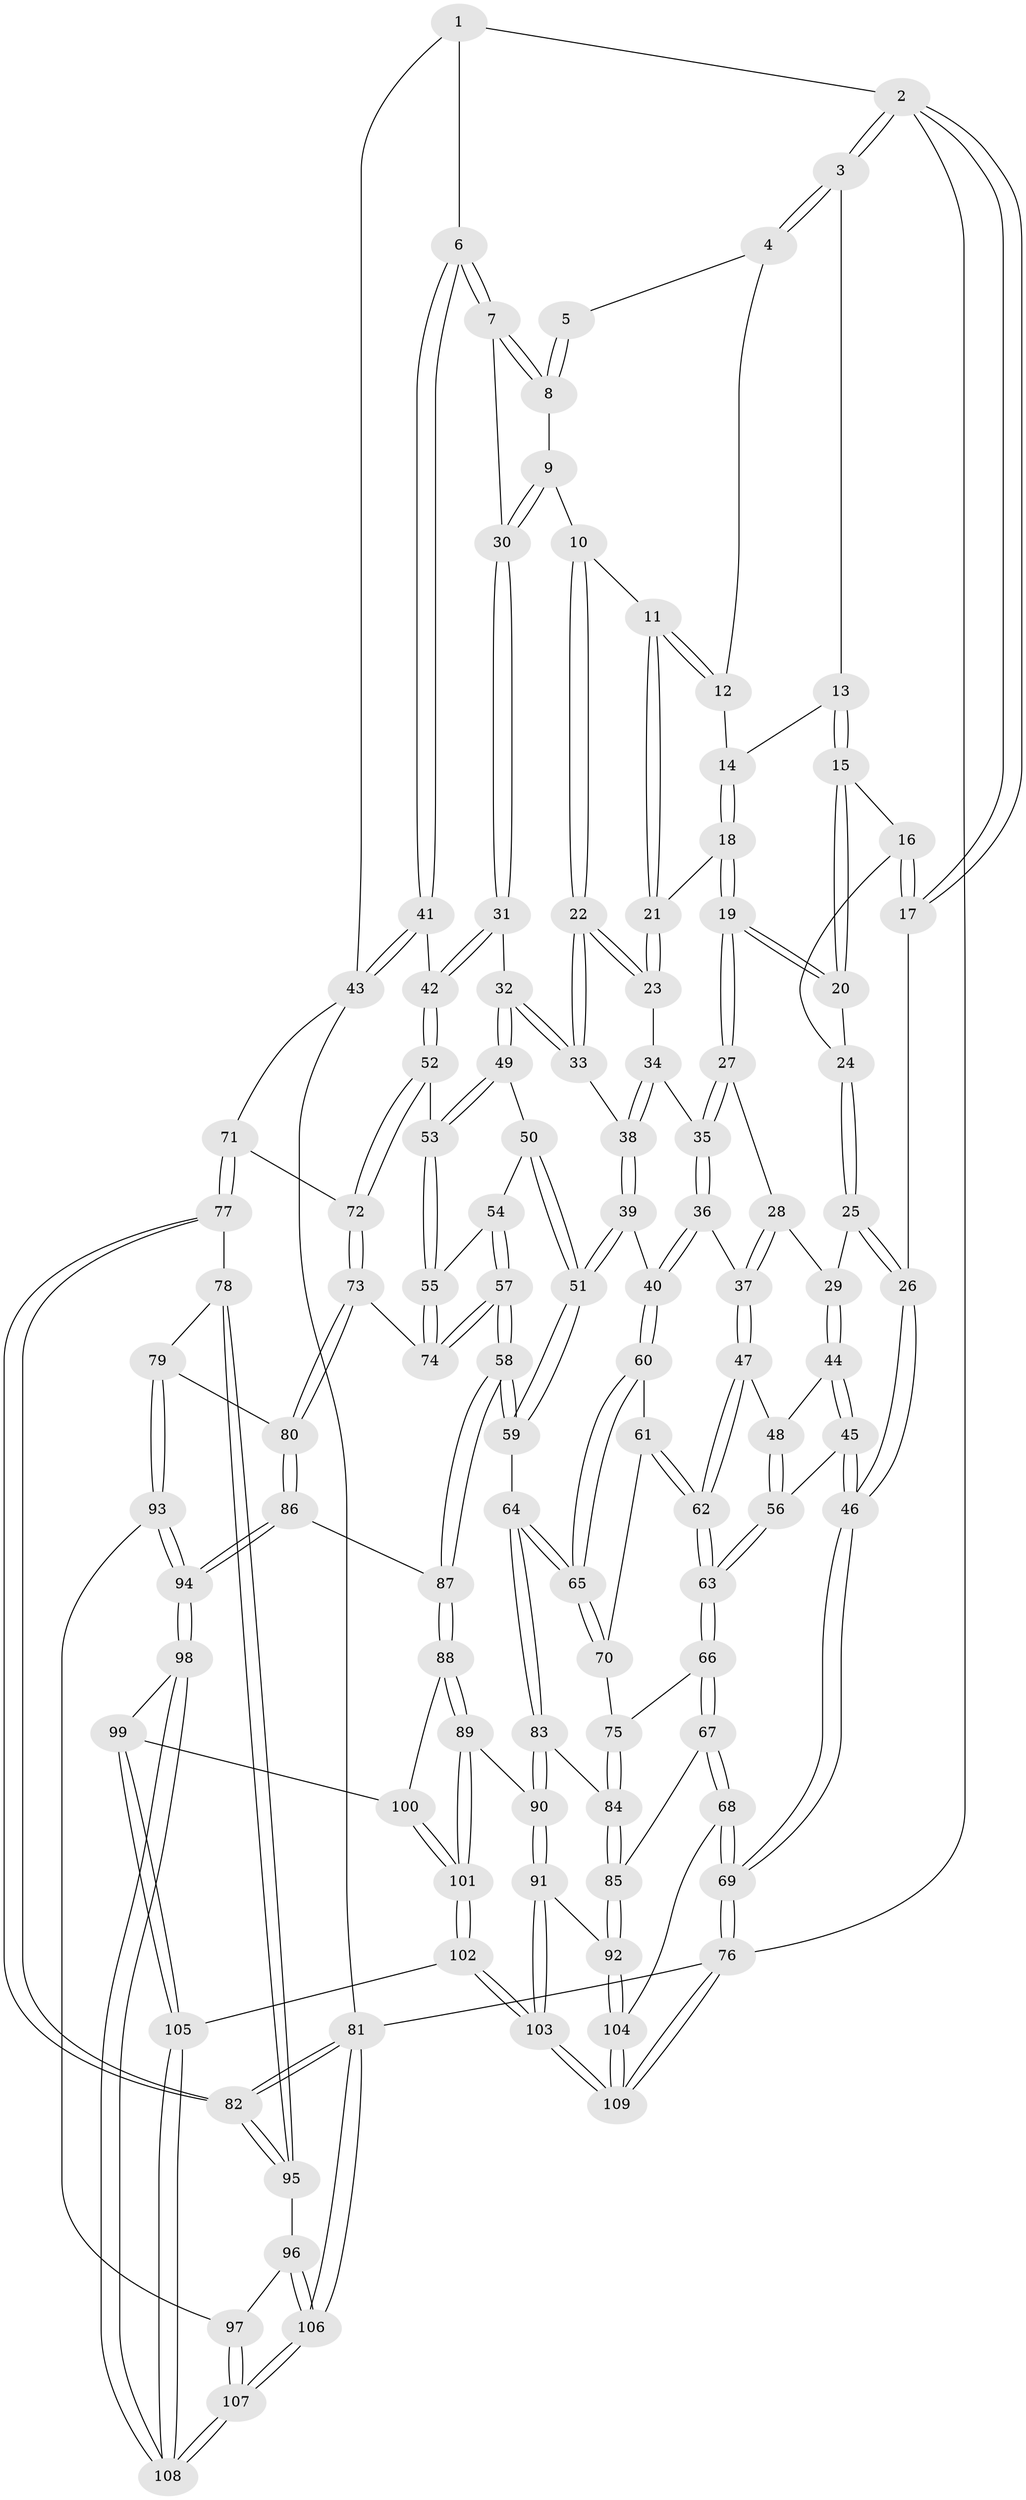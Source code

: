 // coarse degree distribution, {4: 0.45161290322580644, 6: 0.08064516129032258, 5: 0.3709677419354839, 2: 0.016129032258064516, 3: 0.08064516129032258}
// Generated by graph-tools (version 1.1) at 2025/52/02/27/25 19:52:41]
// undirected, 109 vertices, 269 edges
graph export_dot {
graph [start="1"]
  node [color=gray90,style=filled];
  1 [pos="+0.809078287474282+0"];
  2 [pos="+0+0"];
  3 [pos="+0+0"];
  4 [pos="+0.4883299964529197+0"];
  5 [pos="+0.6251808830983432+0"];
  6 [pos="+0.8533623052643581+0.19543804383189517"];
  7 [pos="+0.8175032980106923+0.18631595672747123"];
  8 [pos="+0.7142040515746869+0.03126545801572351"];
  9 [pos="+0.5823816499339454+0.16610451266801377"];
  10 [pos="+0.4832752325785775+0.0774668048016415"];
  11 [pos="+0.4830468927394388+0.0770326902583353"];
  12 [pos="+0.47397762078947886+0"];
  13 [pos="+0.08583793867980156+0"];
  14 [pos="+0.24327665116813477+0.09681893935513018"];
  15 [pos="+0.08860785870629229+0.14547687887781477"];
  16 [pos="+0+0.19488647837895157"];
  17 [pos="+0+0.28131871425312477"];
  18 [pos="+0.26653010676552435+0.1562671802076051"];
  19 [pos="+0.14527556609140554+0.23044999229268437"];
  20 [pos="+0.10352306237526271+0.18565166084275922"];
  21 [pos="+0.3036950599977065+0.18149192570875639"];
  22 [pos="+0.42999813257260183+0.28004507937444356"];
  23 [pos="+0.3070950497401147+0.19741031687934324"];
  24 [pos="+0.05151342278361573+0.22671561886960123"];
  25 [pos="+0+0.31217208330063256"];
  26 [pos="+0+0.2872379062430341"];
  27 [pos="+0.14572288271073863+0.23468491135982972"];
  28 [pos="+0.14556539807843893+0.23543112166964095"];
  29 [pos="+0.058808824241838115+0.3433957109771548"];
  30 [pos="+0.6299332811213426+0.23370252269198347"];
  31 [pos="+0.6231616246132731+0.250276345282526"];
  32 [pos="+0.4772626273925382+0.3412905182813487"];
  33 [pos="+0.44484005315109815+0.330145468256479"];
  34 [pos="+0.28510306798832696+0.2653254303937766"];
  35 [pos="+0.27349748084459413+0.2827139625357081"];
  36 [pos="+0.25701108622443364+0.38607341363664666"];
  37 [pos="+0.2141236809865544+0.3821083833296505"];
  38 [pos="+0.4318282890404592+0.3364777235217711"];
  39 [pos="+0.3956023783592978+0.3619252820490822"];
  40 [pos="+0.2832305531222462+0.40733026234256353"];
  41 [pos="+0.9006441652835073+0.21881821419621666"];
  42 [pos="+0.6852741673665024+0.4344976765696475"];
  43 [pos="+1+0.2635155168895911"];
  44 [pos="+0.05995635400006915+0.34514148897555874"];
  45 [pos="+0+0.4716988147934778"];
  46 [pos="+0+0.5438661052000155"];
  47 [pos="+0.13490970624887902+0.4081506490119799"];
  48 [pos="+0.0952547234404939+0.3890010985150468"];
  49 [pos="+0.48276763034722375+0.3537015404087068"];
  50 [pos="+0.48858171940545914+0.39226805724708014"];
  51 [pos="+0.4227957090530907+0.55795780116038"];
  52 [pos="+0.6852386970167256+0.4348195866954876"];
  53 [pos="+0.6769530140198657+0.44307097260386363"];
  54 [pos="+0.5278750903508876+0.4414610353960863"];
  55 [pos="+0.6604182288179561+0.4702058753322081"];
  56 [pos="+0.029606584082233517+0.46030735516654053"];
  57 [pos="+0.5142887270014962+0.6344374349670134"];
  58 [pos="+0.48261382669659575+0.6604719270302297"];
  59 [pos="+0.4066330411560241+0.633306462105118"];
  60 [pos="+0.28488487534608714+0.4187221033452784"];
  61 [pos="+0.20882421308371957+0.511921747915683"];
  62 [pos="+0.13048464628358028+0.5120652434441177"];
  63 [pos="+0.10622451791925132+0.5501023204036767"];
  64 [pos="+0.40470897002084083+0.633245147105492"];
  65 [pos="+0.37751702176747803+0.5987470793001882"];
  66 [pos="+0.09361405461553862+0.5935050322624341"];
  67 [pos="+0+0.7128974256104881"];
  68 [pos="+0+0.7119294384679205"];
  69 [pos="+0+0.7088327437659614"];
  70 [pos="+0.22534858858375378+0.5414934276441602"];
  71 [pos="+1+0.3450226974409765"];
  72 [pos="+0.8329635706074147+0.4844463877387454"];
  73 [pos="+0.7963661739951254+0.6526450261603217"];
  74 [pos="+0.6315942082772285+0.5654494453615599"];
  75 [pos="+0.1681471236189963+0.6189542382954113"];
  76 [pos="+0+1"];
  77 [pos="+1+0.6531205279525366"];
  78 [pos="+0.8899085011016745+0.7012871558982532"];
  79 [pos="+0.8249029924477821+0.6920663824871843"];
  80 [pos="+0.8043242409796005+0.6676267636548194"];
  81 [pos="+1+1"];
  82 [pos="+1+1"];
  83 [pos="+0.339291097723683+0.6729625149466928"];
  84 [pos="+0.2676700497904825+0.6882390691262508"];
  85 [pos="+0.1365291558239171+0.8333388969951395"];
  86 [pos="+0.5330137534589583+0.7527959360940997"];
  87 [pos="+0.5205030906240568+0.7415689916039626"];
  88 [pos="+0.41069909431244983+0.8771016921443993"];
  89 [pos="+0.32243578273498996+0.8838456411502806"];
  90 [pos="+0.3208982291291691+0.8826497130480369"];
  91 [pos="+0.1714935772409282+0.8765207426972249"];
  92 [pos="+0.1454839274076852+0.8524159099282849"];
  93 [pos="+0.7257960247454153+0.8546102135927265"];
  94 [pos="+0.6218981986981905+0.8672077938309495"];
  95 [pos="+0.898867060929036+0.8879280494816274"];
  96 [pos="+0.7880383120407861+0.895089241151104"];
  97 [pos="+0.7483814988015927+0.8745697543319354"];
  98 [pos="+0.6038542457147952+0.9203242099299994"];
  99 [pos="+0.43849010715318976+0.9306704314153514"];
  100 [pos="+0.4162793771507093+0.8891160673679309"];
  101 [pos="+0.3379003803623454+1"];
  102 [pos="+0.3499962098395952+1"];
  103 [pos="+0.2522817413917807+1"];
  104 [pos="+0.056548939797914845+0.9764953835857066"];
  105 [pos="+0.39363999389444687+1"];
  106 [pos="+1+1"];
  107 [pos="+0.7369214413920828+1"];
  108 [pos="+0.5722945418413459+1"];
  109 [pos="+0+1"];
  1 -- 2;
  1 -- 6;
  1 -- 43;
  2 -- 3;
  2 -- 3;
  2 -- 17;
  2 -- 17;
  2 -- 76;
  3 -- 4;
  3 -- 4;
  3 -- 13;
  4 -- 5;
  4 -- 12;
  5 -- 8;
  5 -- 8;
  6 -- 7;
  6 -- 7;
  6 -- 41;
  6 -- 41;
  7 -- 8;
  7 -- 8;
  7 -- 30;
  8 -- 9;
  9 -- 10;
  9 -- 30;
  9 -- 30;
  10 -- 11;
  10 -- 22;
  10 -- 22;
  11 -- 12;
  11 -- 12;
  11 -- 21;
  11 -- 21;
  12 -- 14;
  13 -- 14;
  13 -- 15;
  13 -- 15;
  14 -- 18;
  14 -- 18;
  15 -- 16;
  15 -- 20;
  15 -- 20;
  16 -- 17;
  16 -- 17;
  16 -- 24;
  17 -- 26;
  18 -- 19;
  18 -- 19;
  18 -- 21;
  19 -- 20;
  19 -- 20;
  19 -- 27;
  19 -- 27;
  20 -- 24;
  21 -- 23;
  21 -- 23;
  22 -- 23;
  22 -- 23;
  22 -- 33;
  22 -- 33;
  23 -- 34;
  24 -- 25;
  24 -- 25;
  25 -- 26;
  25 -- 26;
  25 -- 29;
  26 -- 46;
  26 -- 46;
  27 -- 28;
  27 -- 35;
  27 -- 35;
  28 -- 29;
  28 -- 37;
  28 -- 37;
  29 -- 44;
  29 -- 44;
  30 -- 31;
  30 -- 31;
  31 -- 32;
  31 -- 42;
  31 -- 42;
  32 -- 33;
  32 -- 33;
  32 -- 49;
  32 -- 49;
  33 -- 38;
  34 -- 35;
  34 -- 38;
  34 -- 38;
  35 -- 36;
  35 -- 36;
  36 -- 37;
  36 -- 40;
  36 -- 40;
  37 -- 47;
  37 -- 47;
  38 -- 39;
  38 -- 39;
  39 -- 40;
  39 -- 51;
  39 -- 51;
  40 -- 60;
  40 -- 60;
  41 -- 42;
  41 -- 43;
  41 -- 43;
  42 -- 52;
  42 -- 52;
  43 -- 71;
  43 -- 81;
  44 -- 45;
  44 -- 45;
  44 -- 48;
  45 -- 46;
  45 -- 46;
  45 -- 56;
  46 -- 69;
  46 -- 69;
  47 -- 48;
  47 -- 62;
  47 -- 62;
  48 -- 56;
  48 -- 56;
  49 -- 50;
  49 -- 53;
  49 -- 53;
  50 -- 51;
  50 -- 51;
  50 -- 54;
  51 -- 59;
  51 -- 59;
  52 -- 53;
  52 -- 72;
  52 -- 72;
  53 -- 55;
  53 -- 55;
  54 -- 55;
  54 -- 57;
  54 -- 57;
  55 -- 74;
  55 -- 74;
  56 -- 63;
  56 -- 63;
  57 -- 58;
  57 -- 58;
  57 -- 74;
  57 -- 74;
  58 -- 59;
  58 -- 59;
  58 -- 87;
  58 -- 87;
  59 -- 64;
  60 -- 61;
  60 -- 65;
  60 -- 65;
  61 -- 62;
  61 -- 62;
  61 -- 70;
  62 -- 63;
  62 -- 63;
  63 -- 66;
  63 -- 66;
  64 -- 65;
  64 -- 65;
  64 -- 83;
  64 -- 83;
  65 -- 70;
  65 -- 70;
  66 -- 67;
  66 -- 67;
  66 -- 75;
  67 -- 68;
  67 -- 68;
  67 -- 85;
  68 -- 69;
  68 -- 69;
  68 -- 104;
  69 -- 76;
  69 -- 76;
  70 -- 75;
  71 -- 72;
  71 -- 77;
  71 -- 77;
  72 -- 73;
  72 -- 73;
  73 -- 74;
  73 -- 80;
  73 -- 80;
  75 -- 84;
  75 -- 84;
  76 -- 109;
  76 -- 109;
  76 -- 81;
  77 -- 78;
  77 -- 82;
  77 -- 82;
  78 -- 79;
  78 -- 95;
  78 -- 95;
  79 -- 80;
  79 -- 93;
  79 -- 93;
  80 -- 86;
  80 -- 86;
  81 -- 82;
  81 -- 82;
  81 -- 106;
  81 -- 106;
  82 -- 95;
  82 -- 95;
  83 -- 84;
  83 -- 90;
  83 -- 90;
  84 -- 85;
  84 -- 85;
  85 -- 92;
  85 -- 92;
  86 -- 87;
  86 -- 94;
  86 -- 94;
  87 -- 88;
  87 -- 88;
  88 -- 89;
  88 -- 89;
  88 -- 100;
  89 -- 90;
  89 -- 101;
  89 -- 101;
  90 -- 91;
  90 -- 91;
  91 -- 92;
  91 -- 103;
  91 -- 103;
  92 -- 104;
  92 -- 104;
  93 -- 94;
  93 -- 94;
  93 -- 97;
  94 -- 98;
  94 -- 98;
  95 -- 96;
  96 -- 97;
  96 -- 106;
  96 -- 106;
  97 -- 107;
  97 -- 107;
  98 -- 99;
  98 -- 108;
  98 -- 108;
  99 -- 100;
  99 -- 105;
  99 -- 105;
  100 -- 101;
  100 -- 101;
  101 -- 102;
  101 -- 102;
  102 -- 103;
  102 -- 103;
  102 -- 105;
  103 -- 109;
  103 -- 109;
  104 -- 109;
  104 -- 109;
  105 -- 108;
  105 -- 108;
  106 -- 107;
  106 -- 107;
  107 -- 108;
  107 -- 108;
}
